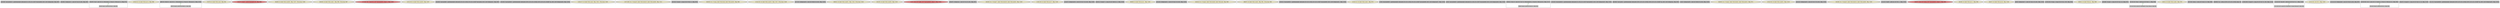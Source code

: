 
digraph G {





subgraph cluster61 {


node280 [penwidth=3.0,fontsize=20,fillcolor=grey,label="[55/58]  %arrayidx10 = getelementptr inbounds [5 x i32], [5 x i32]* %arrayidx8, i64 0, i64 %idxprom9, !dbg !987",shape=rectangle,style=filled ]



}

subgraph cluster60 {


node279 [penwidth=3.0,fontsize=20,fillcolor=grey,label="[53/60]  %idxprom7 = sext i32 %j.0 to i64, !dbg !987",shape=rectangle,style=filled ]



}

subgraph cluster55 {


node274 [penwidth=3.0,fontsize=20,fillcolor=grey,label="[52/67]  %j.0 = phi i32 [ 0, %for.body ], [ %inc12, %for.inc11 ], !dbg !971",shape=rectangle,style=filled ]
node273 [fillcolor=grey,label="[61/62]  %inc12 = add nsw i32 %j.0, 1, !dbg !995",shape=rectangle,style=filled ]

node273->node274 [style=dotted,color=forestgreen,label="T",fontcolor=forestgreen ]
node274->node273 [style=dotted,color=forestgreen,label="T",fontcolor=forestgreen ]


}

subgraph cluster53 {


node271 [penwidth=3.0,fontsize=20,fillcolor=lemonchiffon,label="[130/131]  br label %for.inc14, !dbg !999",shape=ellipse,style=filled ]



}

subgraph cluster51 {


node269 [penwidth=3.0,fontsize=20,fillcolor=grey,label="[68/73]  %k25.0 = phi i32 [ 1, %for.body24 ], [ %inc42, %for.inc41 ], !dbg !1026",shape=rectangle,style=filled ]
node268 [fillcolor=grey,label="[69/70]  %inc42 = add nsw i32 %k25.0, 1, !dbg !1036",shape=rectangle,style=filled ]

node268->node269 [style=dotted,color=forestgreen,label="T",fontcolor=forestgreen ]
node269->node268 [style=dotted,color=forestgreen,label="T",fontcolor=forestgreen ]


}

subgraph cluster50 {


node267 [penwidth=3.0,fontsize=20,fillcolor=lemonchiffon,label="[78/79]  br label %for.cond, !dbg !961",shape=ellipse,style=filled ]



}

subgraph cluster49 {


node266 [penwidth=3.0,fontsize=20,fillcolor=lightcoral,label="[74/77]  %call = call i32 @rand() #3, !dbg !984",shape=ellipse,style=filled ]



}

subgraph cluster45 {


node262 [penwidth=3.0,fontsize=20,fillcolor=lemonchiffon,label="[94/95]  br label %for.cond26, !dbg !1037, !llvm.loop !1038",shape=ellipse,style=filled ]



}

subgraph cluster41 {


node258 [penwidth=3.0,fontsize=20,fillcolor=lemonchiffon,label="[82/83]  br label %for.cond1, !dbg !996, !llvm.loop !997",shape=ellipse,style=filled ]



}

subgraph cluster39 {


node256 [penwidth=3.0,fontsize=20,fillcolor=lightcoral,label="[17/18]  %0 = load i32, i32* %arrayidx34, align 4, !dbg !1030",shape=ellipse,style=filled ]



}

subgraph cluster38 {


node255 [penwidth=3.0,fontsize=20,fillcolor=lemonchiffon,label="[132/133]  br label %for.cond18, !dbg !1007",shape=ellipse,style=filled ]



}

subgraph cluster46 {


node263 [penwidth=3.0,fontsize=20,fillcolor=grey,label="[54/59]  %arrayidx8 = getelementptr inbounds [10 x [5 x i32]], [10 x [5 x i32]]* %arrayidx, i64 0, i64 %idxprom7, !dbg !987",shape=rectangle,style=filled ]



}

subgraph cluster37 {


node254 [penwidth=3.0,fontsize=20,fillcolor=grey,label="[25/26]  %arrayidx30 = getelementptr inbounds [100 x [10 x [5 x i32]]], [100 x [10 x [5 x i32]]]* %a, i64 0, i64 %idxprom29, !dbg !1030",shape=rectangle,style=filled ]



}

subgraph cluster36 {


node253 [penwidth=3.0,fontsize=20,fillcolor=lemonchiffon,label="[126/127]  br label %for.cond, !dbg !1001, !llvm.loop !1002",shape=ellipse,style=filled ]



}

subgraph cluster59 {


node278 [penwidth=3.0,fontsize=20,fillcolor=lemonchiffon,label="[107/108]  br i1 %cmp19, label %for.body20, label %for.end49, !dbg !1011",shape=ellipse,style=filled ]



}

subgraph cluster15 {


node229 [penwidth=3.0,fontsize=20,fillcolor=grey,label="[42/45]  %cmp5 = icmp slt i32 %k.0, 5, !dbg !982",shape=rectangle,style=filled ]



}

subgraph cluster40 {


node257 [penwidth=3.0,fontsize=20,fillcolor=lemonchiffon,label="[92/93]  br i1 %cmp, label %for.body, label %for.end16, !dbg !965",shape=ellipse,style=filled ]



}

subgraph cluster35 {


node252 [penwidth=3.0,fontsize=20,fillcolor=lemonchiffon,label="[124/125]  br label %for.cond18, !dbg !1047, !llvm.loop !1048",shape=ellipse,style=filled ]



}

subgraph cluster54 {


node272 [penwidth=3.0,fontsize=20,fillcolor=grey,label="[71/72]  %idxprom33 = sext i32 %k25.0 to i64, !dbg !1030",shape=rectangle,style=filled ]



}

subgraph cluster42 {


node259 [penwidth=3.0,fontsize=20,fillcolor=lemonchiffon,label="[80/81]  br label %for.cond22, !dbg !1042, !llvm.loop !1043",shape=ellipse,style=filled ]



}

subgraph cluster11 {


node224 [penwidth=3.0,fontsize=20,fillcolor=lemonchiffon,label="[32/33]  br label %for.cond26, !dbg !1025",shape=ellipse,style=filled ]



}

subgraph cluster43 {


node260 [penwidth=3.0,fontsize=20,fillcolor=lightcoral,label="[1/2]  store i32 %add, i32* %arrayidx40, align 4, !dbg !1034",shape=ellipse,style=filled ]



}

subgraph cluster19 {


node233 [penwidth=3.0,fontsize=20,fillcolor=grey,label="[84/87]  %idxprom = sext i32 %i.0 to i64, !dbg !987",shape=rectangle,style=filled ]



}

subgraph cluster9 {


node222 [penwidth=3.0,fontsize=20,fillcolor=lemonchiffon,label="[28/29]  br i1 %cmp27, label %for.body28, label %for.end43, !dbg !1029",shape=ellipse,style=filled ]



}

subgraph cluster52 {


node270 [penwidth=3.0,fontsize=20,fillcolor=lemonchiffon,label="[128/129]  br label %for.inc47, !dbg !1045",shape=ellipse,style=filled ]



}

subgraph cluster8 {


node221 [penwidth=3.0,fontsize=20,fillcolor=grey,label="[24/27]  %idxprom29 = sext i32 %i17.0 to i64, !dbg !1030",shape=rectangle,style=filled ]



}

subgraph cluster10 {


node223 [penwidth=3.0,fontsize=20,fillcolor=grey,label="[30/31]  %cmp27 = icmp slt i32 %k25.0, 5, !dbg !1028",shape=rectangle,style=filled ]



}

subgraph cluster23 {


node238 [penwidth=3.0,fontsize=20,fillcolor=lemonchiffon,label="[88/89]  br label %for.inc41, !dbg !1035",shape=ellipse,style=filled ]



}

subgraph cluster7 {


node220 [penwidth=3.0,fontsize=20,fillcolor=grey,label="[22/23]  %idxprom31 = sext i32 %j21.0 to i64, !dbg !1030",shape=rectangle,style=filled ]



}

subgraph cluster14 {


node228 [penwidth=3.0,fontsize=20,fillcolor=lemonchiffon,label="[43/44]  br i1 %cmp5, label %for.body6, label %for.end, !dbg !983",shape=ellipse,style=filled ]



}

subgraph cluster44 {


node261 [penwidth=3.0,fontsize=20,fillcolor=lemonchiffon,label="[96/97]  br label %for.cond4, !dbg !991, !llvm.loop !992",shape=ellipse,style=filled ]



}

subgraph cluster6 {


node219 [penwidth=3.0,fontsize=20,fillcolor=grey,label="[20/21]  %arrayidx32 = getelementptr inbounds [10 x [5 x i32]], [10 x [5 x i32]]* %arrayidx30, i64 0, i64 %idxprom31, !dbg !1030",shape=rectangle,style=filled ]



}

subgraph cluster30 {


node247 [penwidth=3.0,fontsize=20,fillcolor=lemonchiffon,label="[120/121]  br label %for.cond1, !dbg !970",shape=ellipse,style=filled ]



}

subgraph cluster31 {


node248 [penwidth=3.0,fontsize=20,fillcolor=grey,label="[7/8]  %arrayidx38 = getelementptr inbounds [10 x [5 x i32]], [10 x [5 x i32]]* %arrayidx36, i64 0, i64 %idxprom37, !dbg !1033",shape=rectangle,style=filled ]



}

subgraph cluster0 {


node213 [penwidth=3.0,fontsize=20,fillcolor=grey,label="[0/3]  %arrayidx40 = getelementptr inbounds [5 x i32], [5 x i32]* %arrayidx38, i64 0, i64 %idxprom39, !dbg !1033",shape=rectangle,style=filled ]



}

subgraph cluster13 {


node227 [penwidth=3.0,fontsize=20,fillcolor=grey,label="[38/41]  %j21.0 = phi i32 [ %i17.0, %for.body20 ], [ %inc45, %for.inc44 ], !dbg !1017",shape=rectangle,style=filled ]
node226 [fillcolor=grey,label="[39/40]  %inc45 = add nsw i32 %j21.0, 1, !dbg !1041",shape=rectangle,style=filled ]

node226->node227 [style=dotted,color=forestgreen,label="T",fontcolor=forestgreen ]
node227->node226 [style=dotted,color=forestgreen,label="T",fontcolor=forestgreen ]


}

subgraph cluster5 {


node218 [penwidth=3.0,fontsize=20,fillcolor=grey,label="[16/19]  %arrayidx34 = getelementptr inbounds [5 x i32], [5 x i32]* %arrayidx32, i64 0, i64 %idxprom33, !dbg !1030",shape=rectangle,style=filled ]



}

subgraph cluster47 {


node264 [penwidth=3.0,fontsize=20,fillcolor=grey,label="[85/86]  %arrayidx = getelementptr inbounds [100 x [10 x [5 x i32]]], [100 x [10 x [5 x i32]]]* %a, i64 0, i64 %idxprom, !dbg !987",shape=rectangle,style=filled ]



}

subgraph cluster1 {


node214 [penwidth=3.0,fontsize=20,fillcolor=grey,label="[4/5]  %idxprom39 = sext i32 %k25.0 to i64, !dbg !1033",shape=rectangle,style=filled ]



}

subgraph cluster58 {


node277 [penwidth=3.0,fontsize=20,fillcolor=lemonchiffon,label="[64/65]  br i1 %cmp2, label %for.body3, label %for.end13, !dbg !974",shape=ellipse,style=filled ]



}

subgraph cluster32 {


node249 [penwidth=3.0,fontsize=20,fillcolor=lemonchiffon,label="[134/135]  br label %for.cond22, !dbg !1016",shape=ellipse,style=filled ]



}

subgraph cluster3 {


node216 [penwidth=3.0,fontsize=20,fillcolor=grey,label="[10/13]  %idxprom35 = sext i32 %i17.0 to i64, !dbg !1033",shape=rectangle,style=filled ]



}

subgraph cluster48 {


node265 [penwidth=3.0,fontsize=20,fillcolor=lemonchiffon,label="[35/36]  br i1 %cmp23, label %for.body24, label %for.end46, !dbg !1020",shape=ellipse,style=filled ]



}

subgraph cluster4 {


node217 [penwidth=3.0,fontsize=20,fillcolor=grey,label="[14/15]  %add = add nsw i32 %0, 1, !dbg !1032",shape=rectangle,style=filled ]



}

subgraph cluster57 {


node276 [penwidth=3.0,fontsize=20,fillcolor=lightcoral,label="[56/57]  store i32 %rem, i32* %arrayidx10, align 4, !dbg !988",shape=ellipse,style=filled ]



}

subgraph cluster17 {


node231 [penwidth=3.0,fontsize=20,fillcolor=lemonchiffon,label="[48/49]  br label %for.inc11, !dbg !994",shape=ellipse,style=filled ]



}

subgraph cluster16 {


node230 [penwidth=3.0,fontsize=20,fillcolor=lemonchiffon,label="[46/47]  br label %for.inc44, !dbg !1040",shape=ellipse,style=filled ]



}

subgraph cluster2 {


node215 [penwidth=3.0,fontsize=20,fillcolor=grey,label="[6/9]  %idxprom37 = sext i32 %j21.0 to i64, !dbg !1033",shape=rectangle,style=filled ]



}

subgraph cluster34 {


node251 [penwidth=3.0,fontsize=20,fillcolor=grey,label="[103/104]  %cmp = icmp slt i32 %i.0, 100, !dbg !964",shape=rectangle,style=filled ]



}

subgraph cluster22 {


node237 [penwidth=3.0,fontsize=20,fillcolor=lemonchiffon,label="[90/91]  br label %for.inc, !dbg !989",shape=ellipse,style=filled ]



}

subgraph cluster56 {


node275 [penwidth=3.0,fontsize=20,fillcolor=grey,label="[63/66]  %cmp2 = icmp slt i32 %j.0, 10, !dbg !973",shape=rectangle,style=filled ]



}

subgraph cluster25 {


node242 [penwidth=3.0,fontsize=20,fillcolor=grey,label="[110/115]  %inc = add nsw i32 %k.0, 1, !dbg !990",shape=rectangle,style=filled ]
node241 [fillcolor=grey,label="[111/114]  %k.0 = phi i32 [ 0, %for.body3 ], [ %inc, %for.inc ], !dbg !980",shape=rectangle,style=filled ]

node241->node242 [style=dotted,color=forestgreen,label="T",fontcolor=forestgreen ]
node242->node241 [style=dotted,color=forestgreen,label="T",fontcolor=forestgreen ]


}

subgraph cluster18 {


node232 [penwidth=3.0,fontsize=20,fillcolor=lemonchiffon,label="[50/51]  br label %for.cond4, !dbg !979",shape=ellipse,style=filled ]



}

subgraph cluster29 {


node246 [penwidth=3.0,fontsize=20,fillcolor=grey,label="[75/76]  %rem = srem i32 %call, 10, !dbg !986",shape=rectangle,style=filled ]



}

subgraph cluster20 {


node234 [penwidth=3.0,fontsize=20,fillcolor=grey,label="[98/99]  %a = alloca [100 x [10 x [5 x i32]]], align 16",shape=rectangle,style=filled ]



}

subgraph cluster26 {


node243 [penwidth=3.0,fontsize=20,fillcolor=grey,label="[106/109]  %cmp19 = icmp slt i32 %i17.0, 100, !dbg !1010",shape=rectangle,style=filled ]



}

subgraph cluster24 {


node240 [penwidth=3.0,fontsize=20,fillcolor=grey,label="[116/119]  %inc48 = add nsw i32 %i17.0, 1, !dbg !1046",shape=rectangle,style=filled ]
node239 [fillcolor=grey,label="[117/118]  %i17.0 = phi i32 [ 0, %for.end16 ], [ %inc48, %for.inc47 ], !dbg !1008",shape=rectangle,style=filled ]

node239->node240 [style=dotted,color=forestgreen,label="T",fontcolor=forestgreen ]
node240->node239 [style=dotted,color=forestgreen,label="T",fontcolor=forestgreen ]


}

subgraph cluster28 {


node245 [penwidth=3.0,fontsize=20,fillcolor=lemonchiffon,label="[122/123]  ret i32 0, !dbg !1050",shape=ellipse,style=filled ]



}

subgraph cluster27 {


node244 [penwidth=3.0,fontsize=20,fillcolor=grey,label="[112/113]  %idxprom9 = sext i32 %k.0 to i64, !dbg !987",shape=rectangle,style=filled ]



}

subgraph cluster21 {


node236 [penwidth=3.0,fontsize=20,fillcolor=grey,label="[100/105]  %i.0 = phi i32 [ 0, %entry ], [ %inc15, %for.inc14 ], !dbg !962",shape=rectangle,style=filled ]
node235 [fillcolor=grey,label="[101/102]  %inc15 = add nsw i32 %i.0, 1, !dbg !1000",shape=rectangle,style=filled ]

node235->node236 [style=dotted,color=forestgreen,label="T",fontcolor=forestgreen ]
node236->node235 [style=dotted,color=forestgreen,label="T",fontcolor=forestgreen ]


}

subgraph cluster12 {


node225 [penwidth=3.0,fontsize=20,fillcolor=grey,label="[34/37]  %cmp23 = icmp slt i32 %j21.0, 10, !dbg !1019",shape=rectangle,style=filled ]



}

subgraph cluster33 {


node250 [penwidth=3.0,fontsize=20,fillcolor=grey,label="[11/12]  %arrayidx36 = getelementptr inbounds [100 x [10 x [5 x i32]]], [100 x [10 x [5 x i32]]]* %a, i64 0, i64 %idxprom35, !dbg !1033",shape=rectangle,style=filled ]



}

}
